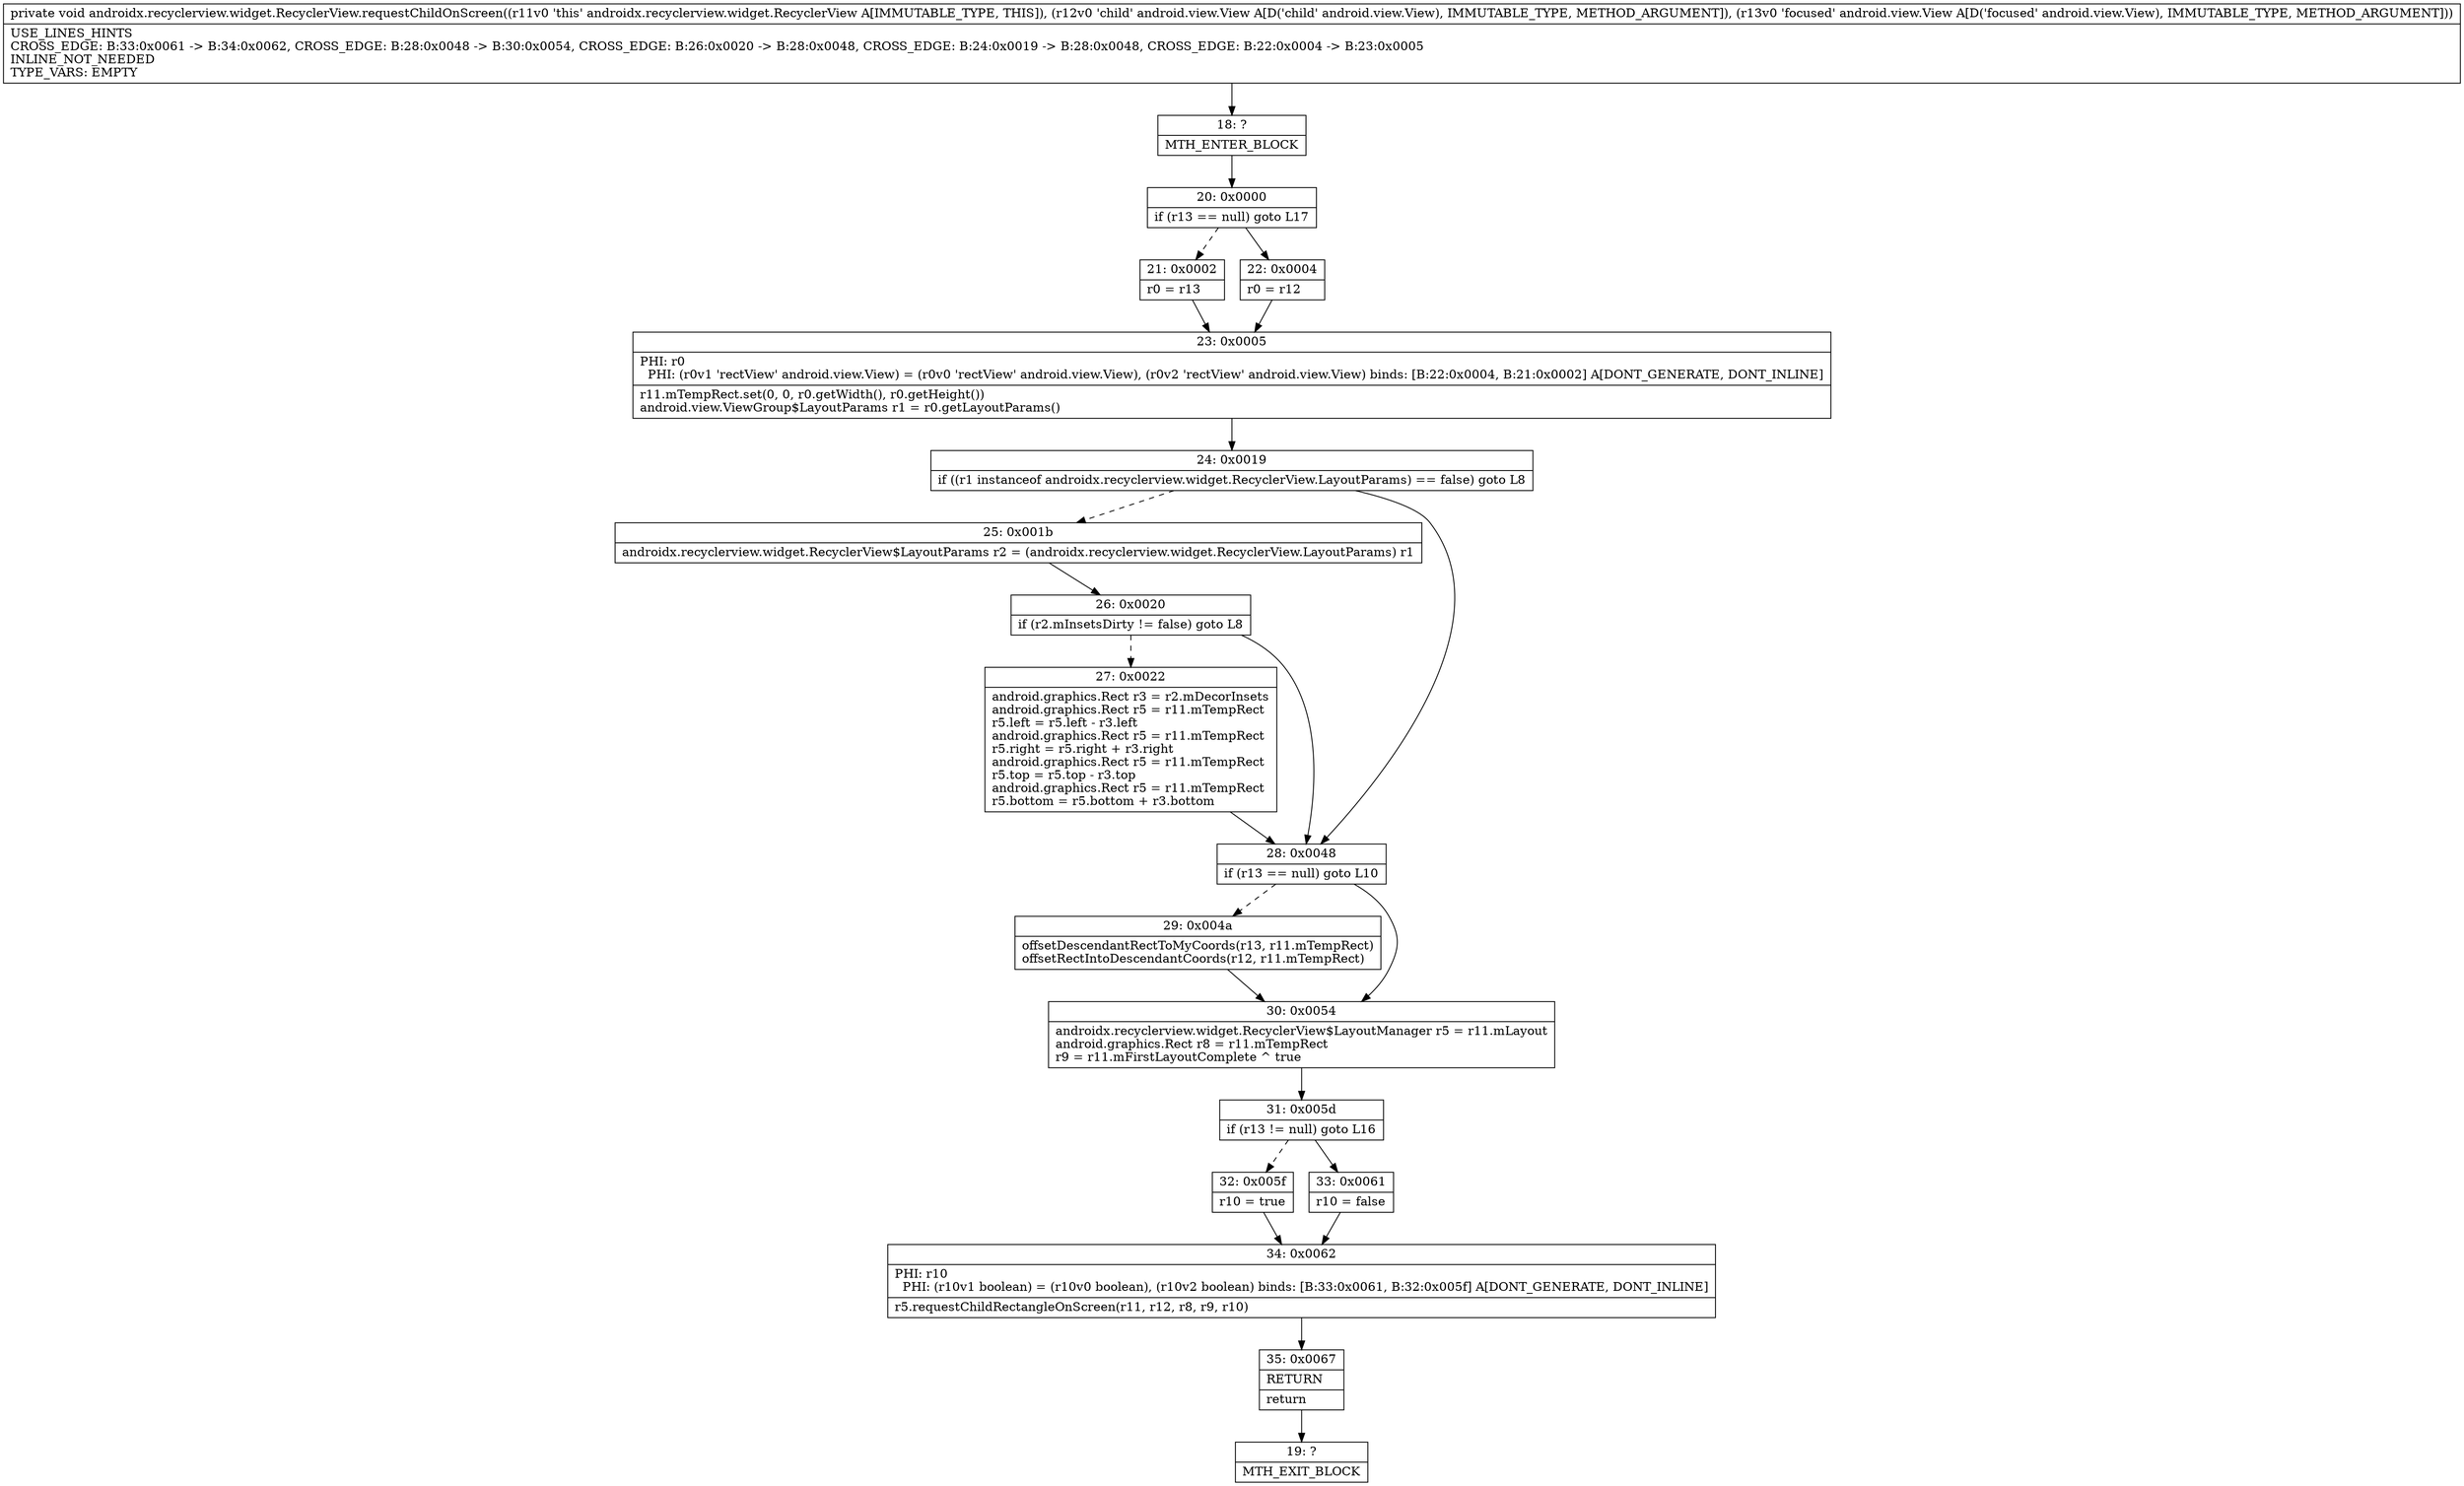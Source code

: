 digraph "CFG forandroidx.recyclerview.widget.RecyclerView.requestChildOnScreen(Landroid\/view\/View;Landroid\/view\/View;)V" {
Node_18 [shape=record,label="{18\:\ ?|MTH_ENTER_BLOCK\l}"];
Node_20 [shape=record,label="{20\:\ 0x0000|if (r13 == null) goto L17\l}"];
Node_21 [shape=record,label="{21\:\ 0x0002|r0 = r13\l}"];
Node_23 [shape=record,label="{23\:\ 0x0005|PHI: r0 \l  PHI: (r0v1 'rectView' android.view.View) = (r0v0 'rectView' android.view.View), (r0v2 'rectView' android.view.View) binds: [B:22:0x0004, B:21:0x0002] A[DONT_GENERATE, DONT_INLINE]\l|r11.mTempRect.set(0, 0, r0.getWidth(), r0.getHeight())\landroid.view.ViewGroup$LayoutParams r1 = r0.getLayoutParams()\l}"];
Node_24 [shape=record,label="{24\:\ 0x0019|if ((r1 instanceof androidx.recyclerview.widget.RecyclerView.LayoutParams) == false) goto L8\l}"];
Node_25 [shape=record,label="{25\:\ 0x001b|androidx.recyclerview.widget.RecyclerView$LayoutParams r2 = (androidx.recyclerview.widget.RecyclerView.LayoutParams) r1\l}"];
Node_26 [shape=record,label="{26\:\ 0x0020|if (r2.mInsetsDirty != false) goto L8\l}"];
Node_27 [shape=record,label="{27\:\ 0x0022|android.graphics.Rect r3 = r2.mDecorInsets\landroid.graphics.Rect r5 = r11.mTempRect\lr5.left = r5.left \- r3.left\landroid.graphics.Rect r5 = r11.mTempRect\lr5.right = r5.right + r3.right\landroid.graphics.Rect r5 = r11.mTempRect\lr5.top = r5.top \- r3.top\landroid.graphics.Rect r5 = r11.mTempRect\lr5.bottom = r5.bottom + r3.bottom\l}"];
Node_28 [shape=record,label="{28\:\ 0x0048|if (r13 == null) goto L10\l}"];
Node_29 [shape=record,label="{29\:\ 0x004a|offsetDescendantRectToMyCoords(r13, r11.mTempRect)\loffsetRectIntoDescendantCoords(r12, r11.mTempRect)\l}"];
Node_30 [shape=record,label="{30\:\ 0x0054|androidx.recyclerview.widget.RecyclerView$LayoutManager r5 = r11.mLayout\landroid.graphics.Rect r8 = r11.mTempRect\lr9 = r11.mFirstLayoutComplete ^ true\l}"];
Node_31 [shape=record,label="{31\:\ 0x005d|if (r13 != null) goto L16\l}"];
Node_32 [shape=record,label="{32\:\ 0x005f|r10 = true\l}"];
Node_34 [shape=record,label="{34\:\ 0x0062|PHI: r10 \l  PHI: (r10v1 boolean) = (r10v0 boolean), (r10v2 boolean) binds: [B:33:0x0061, B:32:0x005f] A[DONT_GENERATE, DONT_INLINE]\l|r5.requestChildRectangleOnScreen(r11, r12, r8, r9, r10)\l}"];
Node_35 [shape=record,label="{35\:\ 0x0067|RETURN\l|return\l}"];
Node_19 [shape=record,label="{19\:\ ?|MTH_EXIT_BLOCK\l}"];
Node_33 [shape=record,label="{33\:\ 0x0061|r10 = false\l}"];
Node_22 [shape=record,label="{22\:\ 0x0004|r0 = r12\l}"];
MethodNode[shape=record,label="{private void androidx.recyclerview.widget.RecyclerView.requestChildOnScreen((r11v0 'this' androidx.recyclerview.widget.RecyclerView A[IMMUTABLE_TYPE, THIS]), (r12v0 'child' android.view.View A[D('child' android.view.View), IMMUTABLE_TYPE, METHOD_ARGUMENT]), (r13v0 'focused' android.view.View A[D('focused' android.view.View), IMMUTABLE_TYPE, METHOD_ARGUMENT]))  | USE_LINES_HINTS\lCROSS_EDGE: B:33:0x0061 \-\> B:34:0x0062, CROSS_EDGE: B:28:0x0048 \-\> B:30:0x0054, CROSS_EDGE: B:26:0x0020 \-\> B:28:0x0048, CROSS_EDGE: B:24:0x0019 \-\> B:28:0x0048, CROSS_EDGE: B:22:0x0004 \-\> B:23:0x0005\lINLINE_NOT_NEEDED\lTYPE_VARS: EMPTY\l}"];
MethodNode -> Node_18;Node_18 -> Node_20;
Node_20 -> Node_21[style=dashed];
Node_20 -> Node_22;
Node_21 -> Node_23;
Node_23 -> Node_24;
Node_24 -> Node_25[style=dashed];
Node_24 -> Node_28;
Node_25 -> Node_26;
Node_26 -> Node_27[style=dashed];
Node_26 -> Node_28;
Node_27 -> Node_28;
Node_28 -> Node_29[style=dashed];
Node_28 -> Node_30;
Node_29 -> Node_30;
Node_30 -> Node_31;
Node_31 -> Node_32[style=dashed];
Node_31 -> Node_33;
Node_32 -> Node_34;
Node_34 -> Node_35;
Node_35 -> Node_19;
Node_33 -> Node_34;
Node_22 -> Node_23;
}

